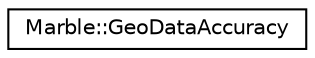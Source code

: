 digraph "Graphical Class Hierarchy"
{
  edge [fontname="Helvetica",fontsize="10",labelfontname="Helvetica",labelfontsize="10"];
  node [fontname="Helvetica",fontsize="10",shape=record];
  rankdir="LR";
  Node1 [label="Marble::GeoDataAccuracy",height=0.2,width=0.4,color="black", fillcolor="white", style="filled",URL="$class_marble_1_1_geo_data_accuracy.html"];
}
